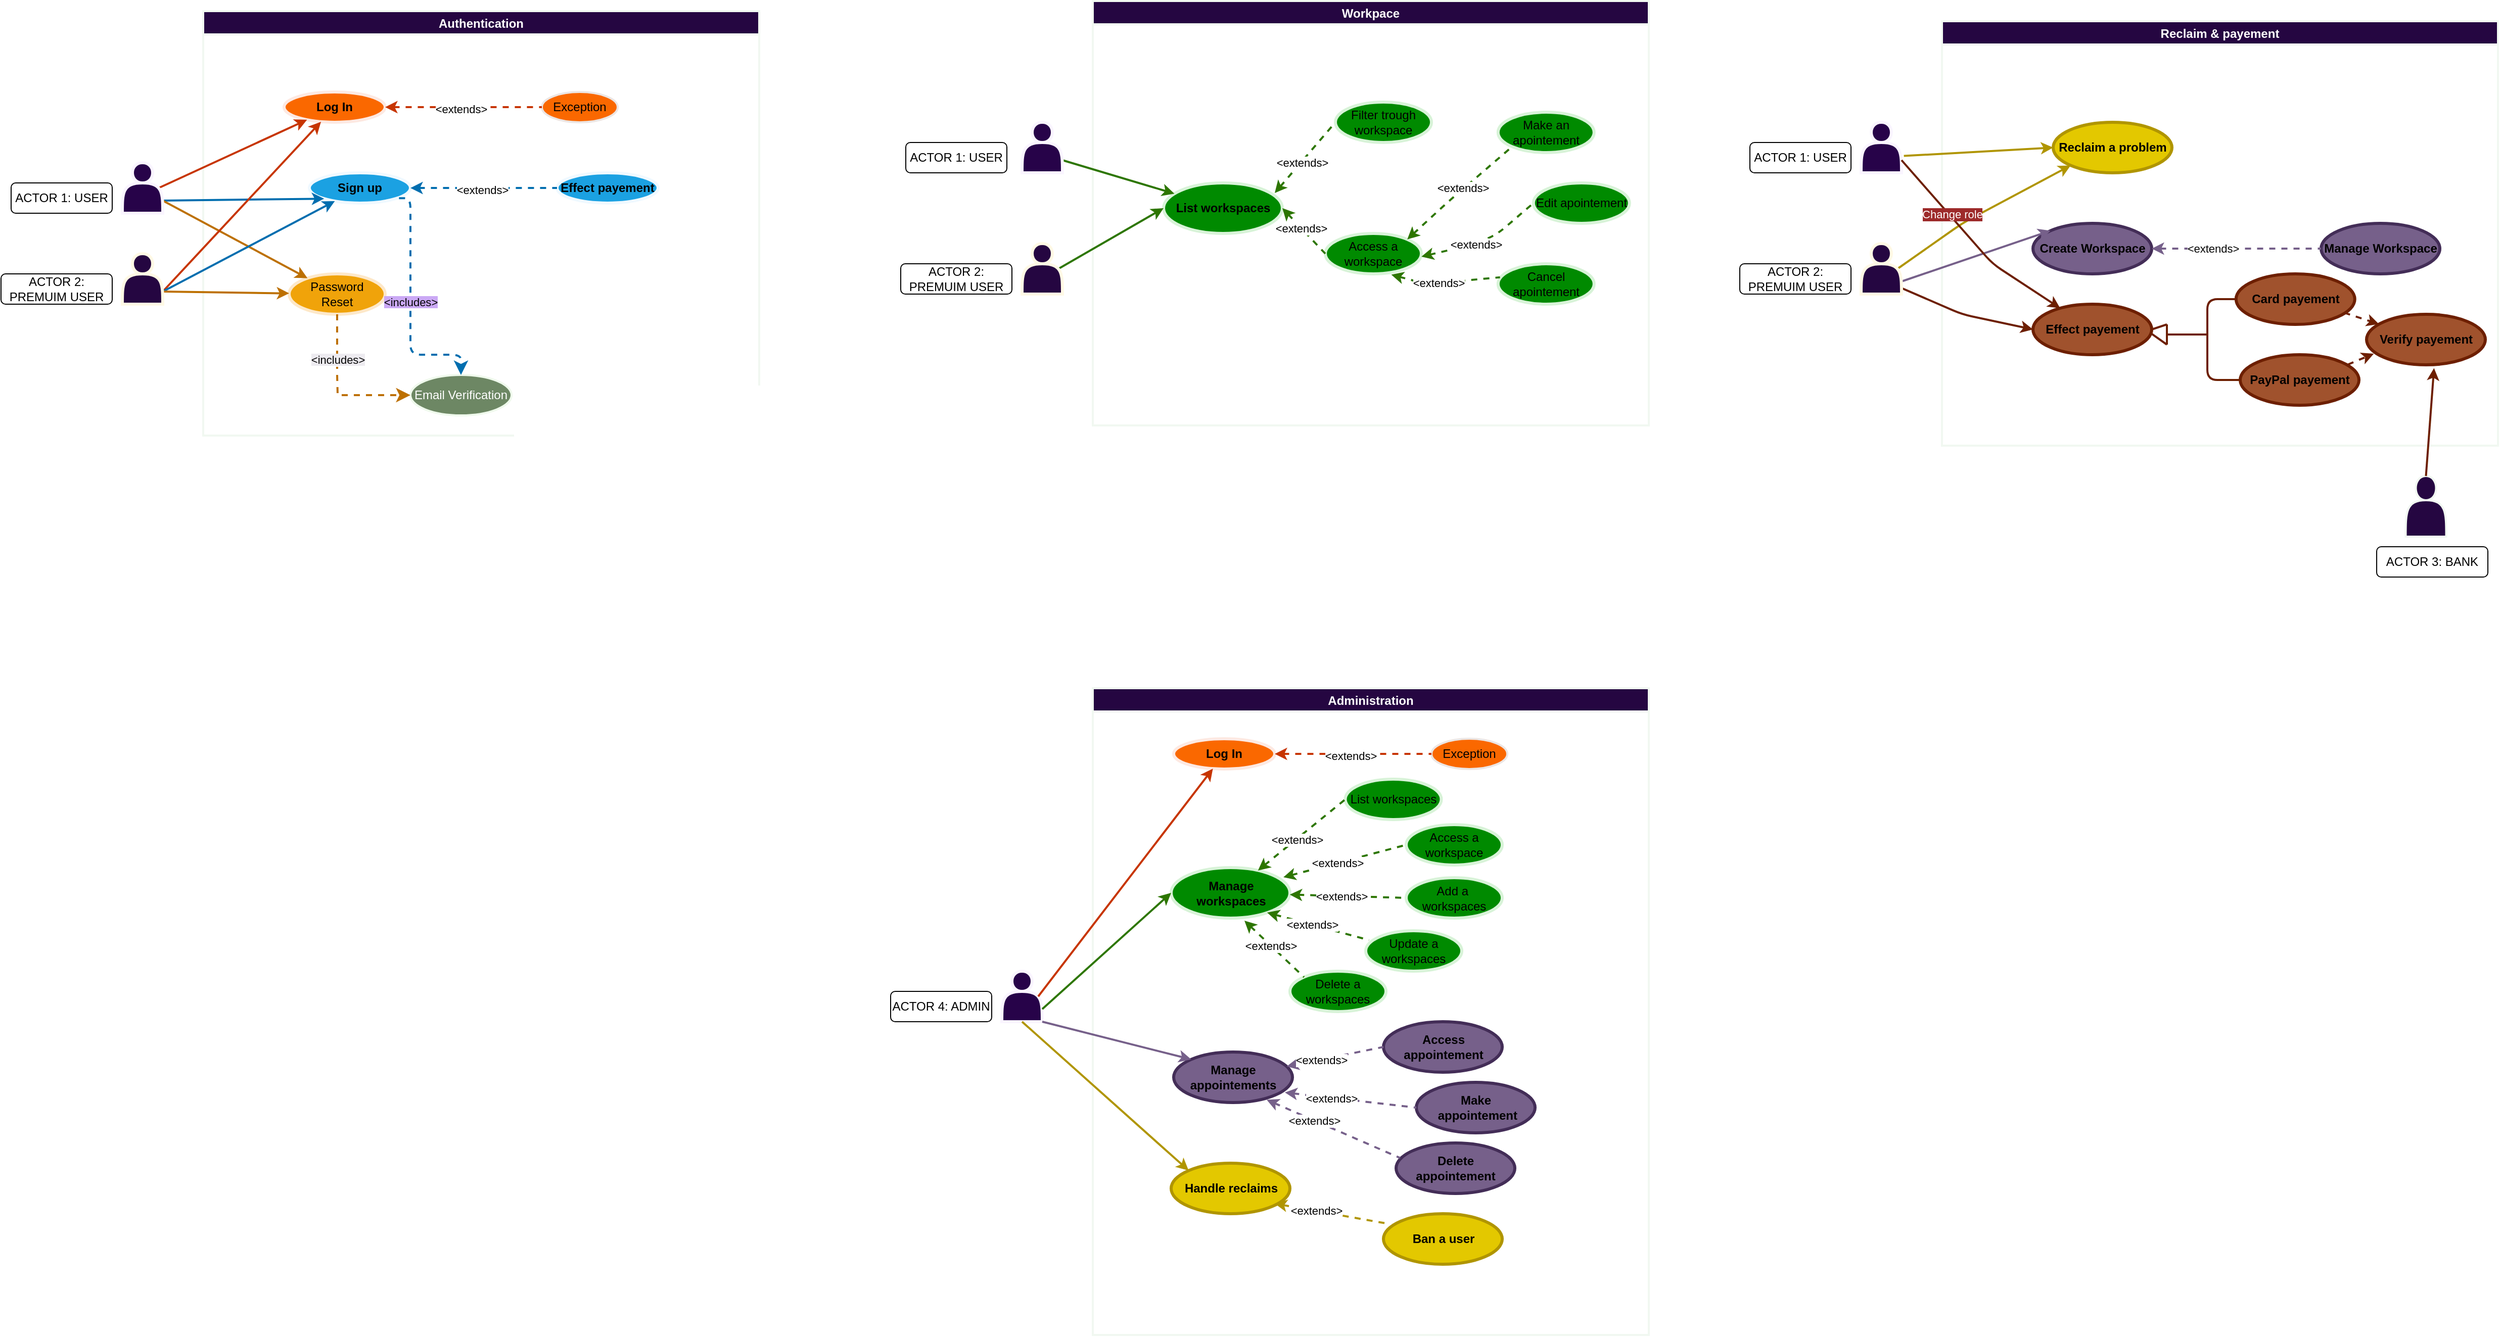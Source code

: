 <mxfile>
    <diagram id="lEsu0DpzP7tBkt76Ku-G" name="Page-1">
        <mxGraphModel dx="2342" dy="259" grid="1" gridSize="10" guides="1" tooltips="1" connect="1" arrows="1" fold="1" page="1" pageScale="1" pageWidth="850" pageHeight="1100" math="0" shadow="0">
            <root>
                <mxCell id="0"/>
                <mxCell id="1" parent="0"/>
                <mxCell id="563" value="Authentication" style="swimlane;strokeColor=#f1f8f1;strokeWidth=2;fontColor=#ffffff;fillColor=#250641;" parent="1" vertex="1">
                    <mxGeometry x="-1470" y="180" width="550" height="420" as="geometry">
                        <mxRectangle x="-600" y="-800" width="100" height="30" as="alternateBounds"/>
                    </mxGeometry>
                </mxCell>
                <mxCell id="463" value="&lt;b&gt;Log In&lt;/b&gt;" style="ellipse;whiteSpace=wrap;html=1;align=center;newEdgeStyle={&quot;edgeStyle&quot;:&quot;entityRelationEdgeStyle&quot;,&quot;startArrow&quot;:&quot;none&quot;,&quot;endArrow&quot;:&quot;none&quot;,&quot;segment&quot;:10,&quot;curved&quot;:1,&quot;sourcePerimeterSpacing&quot;:0,&quot;targetPerimeterSpacing&quot;:0};treeFolding=1;treeMoving=1;fillColor=#fa6800;fontColor=#000000;strokeColor=#fde9e2;strokeWidth=3;" parent="563" vertex="1">
                    <mxGeometry x="80" y="80" width="100" height="30" as="geometry"/>
                </mxCell>
                <mxCell id="464" value="&lt;font color=&quot;#000000&quot;&gt;&lt;b&gt;Sign up&lt;/b&gt;&lt;/font&gt;" style="ellipse;whiteSpace=wrap;html=1;align=center;newEdgeStyle={&quot;edgeStyle&quot;:&quot;entityRelationEdgeStyle&quot;,&quot;startArrow&quot;:&quot;none&quot;,&quot;endArrow&quot;:&quot;none&quot;,&quot;segment&quot;:10,&quot;curved&quot;:1,&quot;sourcePerimeterSpacing&quot;:0,&quot;targetPerimeterSpacing&quot;:0};treeFolding=1;treeMoving=1;fillColor=#1ba1e2;fontColor=#ffffff;strokeColor=#f0f9ff;strokeWidth=3;" parent="563" vertex="1">
                    <mxGeometry x="105" y="160" width="100" height="30" as="geometry"/>
                </mxCell>
                <mxCell id="465" value="Email Verification" style="ellipse;whiteSpace=wrap;html=1;align=center;newEdgeStyle={&quot;edgeStyle&quot;:&quot;entityRelationEdgeStyle&quot;,&quot;startArrow&quot;:&quot;none&quot;,&quot;endArrow&quot;:&quot;none&quot;,&quot;segment&quot;:10,&quot;curved&quot;:1,&quot;sourcePerimeterSpacing&quot;:0,&quot;targetPerimeterSpacing&quot;:0};treeFolding=1;treeMoving=1;fillColor=#6d8764;fontColor=#ffffff;strokeColor=#eff9ec;strokeWidth=2;" parent="563" vertex="1">
                    <mxGeometry x="205" y="360" width="100" height="40" as="geometry"/>
                </mxCell>
                <mxCell id="466" value="Password&lt;br&gt;Reset" style="ellipse;whiteSpace=wrap;html=1;align=center;newEdgeStyle={&quot;edgeStyle&quot;:&quot;entityRelationEdgeStyle&quot;,&quot;startArrow&quot;:&quot;none&quot;,&quot;endArrow&quot;:&quot;none&quot;,&quot;segment&quot;:10,&quot;curved&quot;:1,&quot;sourcePerimeterSpacing&quot;:0,&quot;targetPerimeterSpacing&quot;:0};treeFolding=1;treeMoving=1;fillColor=#f0a30a;fontColor=#000000;strokeColor=#fde8c9;strokeWidth=3;" parent="563" vertex="1">
                    <mxGeometry x="85" y="260" width="95" height="40" as="geometry"/>
                </mxCell>
                <mxCell id="469" value="" style="edgeStyle=segmentEdgeStyle;endArrow=classic;html=1;rounded=1;endSize=8;startSize=8;jumpStyle=none;dashed=1;fillColor=#1ba1e2;strokeColor=#006EAF;entryX=0.5;entryY=0;entryDx=0;entryDy=0;strokeWidth=2;exitX=0.887;exitY=0.838;exitDx=0;exitDy=0;startArrow=none;startFill=0;endFill=1;exitPerimeter=0;" parent="563" source="464" target="465" edge="1">
                    <mxGeometry width="50" height="50" relative="1" as="geometry">
                        <mxPoint x="-10" y="155" as="sourcePoint"/>
                        <mxPoint x="-5" y="330" as="targetPoint"/>
                        <Array as="points">
                            <mxPoint x="205" y="185"/>
                            <mxPoint x="205" y="340"/>
                            <mxPoint x="255" y="340"/>
                        </Array>
                    </mxGeometry>
                </mxCell>
                <mxCell id="470" value="&lt;span style=&quot;background-color: rgb(203, 169, 245);&quot;&gt;&lt;span style=&quot;color: rgb(5, 5, 5);&quot;&gt;&amp;lt;&lt;/span&gt;&lt;font style=&quot;color: rgb(5, 5, 5);&quot;&gt;includes&lt;/font&gt;&lt;span style=&quot;color: rgb(5, 5, 5);&quot;&gt;&amp;gt;&lt;/span&gt;&lt;/span&gt;" style="edgeLabel;html=1;align=center;verticalAlign=middle;resizable=0;points=[];" parent="469" vertex="1" connectable="0">
                    <mxGeometry x="-0.05" y="1" relative="1" as="geometry">
                        <mxPoint x="-1" y="2" as="offset"/>
                    </mxGeometry>
                </mxCell>
                <mxCell id="471" value="" style="edgeStyle=segmentEdgeStyle;endArrow=classic;html=1;curved=0;rounded=0;endSize=8;startSize=8;exitX=0.5;exitY=1;exitDx=0;exitDy=0;entryX=0;entryY=0.5;entryDx=0;entryDy=0;dashed=1;fillColor=#f0a30a;strokeColor=#BD7000;strokeWidth=2;startArrow=none;startFill=0;endFill=1;" parent="563" source="466" target="465" edge="1">
                    <mxGeometry width="50" height="50" relative="1" as="geometry">
                        <mxPoint x="-25" y="430" as="sourcePoint"/>
                        <mxPoint x="25" y="380" as="targetPoint"/>
                        <Array as="points">
                            <mxPoint x="133" y="360"/>
                            <mxPoint x="133" y="360"/>
                            <mxPoint x="133" y="380"/>
                        </Array>
                    </mxGeometry>
                </mxCell>
                <mxCell id="472" value="&lt;span style=&quot;background-color: rgb(237, 235, 240);&quot;&gt;&lt;span style=&quot;color: rgb(5, 5, 5);&quot;&gt;&amp;lt;&lt;/span&gt;&lt;font style=&quot;color: rgb(5, 5, 5);&quot;&gt;includes&lt;/font&gt;&lt;span style=&quot;color: rgb(5, 5, 5);&quot;&gt;&amp;gt;&lt;/span&gt;&lt;/span&gt;" style="edgeLabel;html=1;align=center;verticalAlign=middle;resizable=0;points=[];" parent="471" vertex="1" connectable="0">
                    <mxGeometry x="-0.12" y="-1" relative="1" as="geometry">
                        <mxPoint x="1" y="-22" as="offset"/>
                    </mxGeometry>
                </mxCell>
                <mxCell id="473" value="Exception" style="ellipse;whiteSpace=wrap;html=1;align=center;newEdgeStyle={&quot;edgeStyle&quot;:&quot;entityRelationEdgeStyle&quot;,&quot;startArrow&quot;:&quot;none&quot;,&quot;endArrow&quot;:&quot;none&quot;,&quot;segment&quot;:10,&quot;curved&quot;:1,&quot;sourcePerimeterSpacing&quot;:0,&quot;targetPerimeterSpacing&quot;:0};treeFolding=1;treeMoving=1;fillColor=#fa6800;fontColor=#000000;strokeColor=#ece6e4;strokeWidth=2;" parent="563" vertex="1">
                    <mxGeometry x="335" y="80" width="75" height="30" as="geometry"/>
                </mxCell>
                <mxCell id="474" value="" style="endArrow=none;html=1;rounded=1;dashed=1;elbow=vertical;jumpStyle=none;entryX=0;entryY=0.5;entryDx=0;entryDy=0;exitX=1;exitY=0.5;exitDx=0;exitDy=0;fillColor=#fa6800;strokeColor=#C73500;strokeWidth=2;startArrow=classic;startFill=1;endFill=0;" parent="563" source="463" target="473" edge="1">
                    <mxGeometry width="50" height="50" relative="1" as="geometry">
                        <mxPoint x="-40" y="119" as="sourcePoint"/>
                        <mxPoint x="55" y="80" as="targetPoint"/>
                    </mxGeometry>
                </mxCell>
                <mxCell id="475" value="&lt;span style=&quot;color: rgb(0, 0, 0);&quot;&gt;&amp;lt;extends&amp;gt;&lt;/span&gt;" style="edgeLabel;html=1;align=center;verticalAlign=middle;resizable=0;points=[];" parent="474" vertex="1" connectable="0">
                    <mxGeometry x="-0.163" y="-1" relative="1" as="geometry">
                        <mxPoint x="10" y="1" as="offset"/>
                    </mxGeometry>
                </mxCell>
                <mxCell id="501" style="edgeStyle=none;html=1;exitX=0.9;exitY=0.5;exitDx=0;exitDy=0;exitPerimeter=0;fillColor=#fa6800;strokeColor=#C73500;strokeWidth=2;" parent="563" source="505" target="463" edge="1">
                    <mxGeometry relative="1" as="geometry"/>
                </mxCell>
                <mxCell id="502" style="edgeStyle=none;html=1;exitX=1;exitY=0.75;exitDx=0;exitDy=0;entryX=0;entryY=1;entryDx=0;entryDy=0;fillColor=#1ba1e2;strokeColor=#006EAF;strokeWidth=2;" parent="563" source="505" target="464" edge="1">
                    <mxGeometry relative="1" as="geometry"/>
                </mxCell>
                <mxCell id="503" style="edgeStyle=none;html=1;exitX=1;exitY=0.75;exitDx=0;exitDy=0;fillColor=#f0a30a;strokeColor=#BD7000;strokeWidth=2;" parent="563" source="505" target="466" edge="1">
                    <mxGeometry relative="1" as="geometry"/>
                </mxCell>
                <mxCell id="505" value="" style="shape=actor;whiteSpace=wrap;html=1;fillColor=#270349;fontColor=#ffffff;strokeColor=#faf5ff;strokeWidth=3;" parent="563" vertex="1">
                    <mxGeometry x="-80" y="150" width="40" height="50" as="geometry"/>
                </mxCell>
                <mxCell id="506" value="ACTOR 1: USER" style="rounded=1;whiteSpace=wrap;html=1;" parent="563" vertex="1">
                    <mxGeometry x="-190" y="170" width="100" height="30" as="geometry"/>
                </mxCell>
                <mxCell id="507" style="edgeStyle=none;html=1;exitX=1;exitY=0.75;exitDx=0;exitDy=0;fillColor=#fa6800;strokeColor=#C73500;strokeWidth=2;" parent="563" source="510" target="463" edge="1">
                    <mxGeometry relative="1" as="geometry"/>
                </mxCell>
                <mxCell id="508" style="edgeStyle=none;html=1;exitX=1;exitY=0.75;exitDx=0;exitDy=0;fillColor=#1ba1e2;strokeColor=#006EAF;strokeWidth=2;" parent="563" source="510" target="464" edge="1">
                    <mxGeometry relative="1" as="geometry"/>
                </mxCell>
                <mxCell id="509" style="edgeStyle=none;html=1;exitX=1;exitY=0.75;exitDx=0;exitDy=0;fillColor=#f0a30a;strokeColor=#BD7000;strokeWidth=2;" parent="563" source="510" target="466" edge="1">
                    <mxGeometry relative="1" as="geometry"/>
                </mxCell>
                <mxCell id="510" value="" style="shape=actor;whiteSpace=wrap;html=1;fillColor=#250641;strokeColor=#fff9e5;fontColor=#ffffff;strokeWidth=3;" parent="563" vertex="1">
                    <mxGeometry x="-80" y="240" width="40" height="50" as="geometry"/>
                </mxCell>
                <mxCell id="511" value="ACTOR 2: PREMUIM USER" style="rounded=1;whiteSpace=wrap;html=1;" parent="563" vertex="1">
                    <mxGeometry x="-200" y="260" width="110" height="30" as="geometry"/>
                </mxCell>
                <mxCell id="710" value="&lt;font color=&quot;#000000&quot;&gt;&lt;b&gt;Effect payement&lt;/b&gt;&lt;/font&gt;" style="ellipse;whiteSpace=wrap;html=1;align=center;newEdgeStyle={&quot;edgeStyle&quot;:&quot;entityRelationEdgeStyle&quot;,&quot;startArrow&quot;:&quot;none&quot;,&quot;endArrow&quot;:&quot;none&quot;,&quot;segment&quot;:10,&quot;curved&quot;:1,&quot;sourcePerimeterSpacing&quot;:0,&quot;targetPerimeterSpacing&quot;:0};treeFolding=1;treeMoving=1;fillColor=#1ba1e2;fontColor=#ffffff;strokeColor=#f0f9ff;strokeWidth=3;" parent="563" vertex="1">
                    <mxGeometry x="350" y="160" width="100" height="30" as="geometry"/>
                </mxCell>
                <mxCell id="711" value="" style="endArrow=none;html=1;rounded=1;dashed=1;elbow=vertical;jumpStyle=none;entryX=0;entryY=0.5;entryDx=0;entryDy=0;fillColor=#1ba1e2;strokeColor=#006EAF;strokeWidth=2;startArrow=classic;startFill=1;endFill=0;exitX=1;exitY=0.5;exitDx=0;exitDy=0;" parent="563" source="464" target="710" edge="1">
                    <mxGeometry width="50" height="50" relative="1" as="geometry">
                        <mxPoint x="210" y="175" as="sourcePoint"/>
                        <mxPoint x="345.0" y="105" as="targetPoint"/>
                    </mxGeometry>
                </mxCell>
                <mxCell id="712" value="&lt;span style=&quot;color: rgb(0, 0, 0);&quot;&gt;&amp;lt;extends&amp;gt;&lt;/span&gt;" style="edgeLabel;html=1;align=center;verticalAlign=middle;resizable=0;points=[];" parent="711" vertex="1" connectable="0">
                    <mxGeometry x="-0.163" y="-1" relative="1" as="geometry">
                        <mxPoint x="10" y="1" as="offset"/>
                    </mxGeometry>
                </mxCell>
                <mxCell id="564" value="Workpace" style="swimlane;strokeColor=#f1f8f1;strokeWidth=2;fontColor=#ffffff;fillColor=#250641;startSize=23;" parent="1" vertex="1">
                    <mxGeometry x="-590" y="170" width="550" height="420" as="geometry">
                        <mxRectangle x="210" y="-800" width="100" height="30" as="alternateBounds"/>
                    </mxGeometry>
                </mxCell>
                <mxCell id="565" value="&lt;font color=&quot;#000000&quot;&gt;&lt;b&gt;List workspaces&lt;/b&gt;&lt;/font&gt;" style="ellipse;whiteSpace=wrap;html=1;align=center;newEdgeStyle={&quot;edgeStyle&quot;:&quot;entityRelationEdgeStyle&quot;,&quot;startArrow&quot;:&quot;none&quot;,&quot;endArrow&quot;:&quot;none&quot;,&quot;segment&quot;:10,&quot;curved&quot;:1,&quot;sourcePerimeterSpacing&quot;:0,&quot;targetPerimeterSpacing&quot;:0};treeFolding=1;treeMoving=1;fillColor=#008a00;fontColor=#ffffff;strokeColor=#d8f3d8;strokeWidth=3;" parent="564" vertex="1">
                    <mxGeometry x="70" y="180" width="117.5" height="50" as="geometry"/>
                </mxCell>
                <mxCell id="566" value="&lt;font color=&quot;#000000&quot;&gt;Access a workspace&lt;/font&gt;" style="ellipse;whiteSpace=wrap;html=1;align=center;newEdgeStyle={&quot;edgeStyle&quot;:&quot;entityRelationEdgeStyle&quot;,&quot;startArrow&quot;:&quot;none&quot;,&quot;endArrow&quot;:&quot;none&quot;,&quot;segment&quot;:10,&quot;curved&quot;:1,&quot;sourcePerimeterSpacing&quot;:0,&quot;targetPerimeterSpacing&quot;:0};treeFolding=1;treeMoving=1;fillColor=#008a00;fontColor=#ffffff;strokeColor=#d8f3d8;strokeWidth=3;" parent="564" vertex="1">
                    <mxGeometry x="230" y="230" width="95" height="40" as="geometry"/>
                </mxCell>
                <mxCell id="567" style="rounded=1;jumpStyle=none;html=1;exitX=1;exitY=0.5;exitDx=0;exitDy=0;elbow=vertical;fillColor=#60a917;strokeColor=#2D7600;strokeWidth=2;entryX=0;entryY=0.5;entryDx=0;entryDy=0;dashed=1;endArrow=none;endFill=0;startArrow=classic;startFill=1;" parent="564" source="565" target="566" edge="1">
                    <mxGeometry relative="1" as="geometry">
                        <mxPoint x="277.5" y="175" as="sourcePoint"/>
                        <mxPoint x="156.14" y="209.45" as="targetPoint"/>
                    </mxGeometry>
                </mxCell>
                <mxCell id="568" value="&amp;lt;extends&amp;gt;" style="edgeLabel;html=1;align=center;verticalAlign=middle;resizable=0;points=[];fontColor=#000000;" parent="567" vertex="1" connectable="0">
                    <mxGeometry x="-0.124" relative="1" as="geometry">
                        <mxPoint as="offset"/>
                    </mxGeometry>
                </mxCell>
                <mxCell id="569" value="&lt;font color=&quot;#000000&quot;&gt;Make an apointement&lt;/font&gt;" style="ellipse;whiteSpace=wrap;html=1;align=center;newEdgeStyle={&quot;edgeStyle&quot;:&quot;entityRelationEdgeStyle&quot;,&quot;startArrow&quot;:&quot;none&quot;,&quot;endArrow&quot;:&quot;none&quot;,&quot;segment&quot;:10,&quot;curved&quot;:1,&quot;sourcePerimeterSpacing&quot;:0,&quot;targetPerimeterSpacing&quot;:0};treeFolding=1;treeMoving=1;fillColor=#008a00;fontColor=#ffffff;strokeColor=#d8f3d8;strokeWidth=3;" parent="564" vertex="1">
                    <mxGeometry x="400.88" y="110" width="95" height="40" as="geometry"/>
                </mxCell>
                <mxCell id="570" value="&lt;font color=&quot;#000000&quot;&gt;Edit apointement&lt;/font&gt;" style="ellipse;whiteSpace=wrap;html=1;align=center;newEdgeStyle={&quot;edgeStyle&quot;:&quot;entityRelationEdgeStyle&quot;,&quot;startArrow&quot;:&quot;none&quot;,&quot;endArrow&quot;:&quot;none&quot;,&quot;segment&quot;:10,&quot;curved&quot;:1,&quot;sourcePerimeterSpacing&quot;:0,&quot;targetPerimeterSpacing&quot;:0};treeFolding=1;treeMoving=1;fillColor=#008a00;fontColor=#ffffff;strokeColor=#d8f3d8;strokeWidth=3;" parent="564" vertex="1">
                    <mxGeometry x="435.88" y="180" width="95" height="40" as="geometry"/>
                </mxCell>
                <mxCell id="571" value="&lt;font color=&quot;#000000&quot;&gt;Cancel apointement&lt;/font&gt;" style="ellipse;whiteSpace=wrap;html=1;align=center;newEdgeStyle={&quot;edgeStyle&quot;:&quot;entityRelationEdgeStyle&quot;,&quot;startArrow&quot;:&quot;none&quot;,&quot;endArrow&quot;:&quot;none&quot;,&quot;segment&quot;:10,&quot;curved&quot;:1,&quot;sourcePerimeterSpacing&quot;:0,&quot;targetPerimeterSpacing&quot;:0};treeFolding=1;treeMoving=1;fillColor=#008a00;fontColor=#ffffff;strokeColor=#d8f3d8;strokeWidth=3;" parent="564" vertex="1">
                    <mxGeometry x="400.88" y="260" width="95" height="40" as="geometry"/>
                </mxCell>
                <mxCell id="572" style="rounded=1;jumpStyle=none;html=1;elbow=vertical;fillColor=#60a917;strokeColor=#2D7600;strokeWidth=2;dashed=1;exitX=1;exitY=0;exitDx=0;exitDy=0;entryX=0;entryY=1;entryDx=0;entryDy=0;startArrow=classic;startFill=1;endArrow=none;endFill=0;" parent="564" source="566" target="569" edge="1">
                    <mxGeometry relative="1" as="geometry">
                        <mxPoint x="115" y="200" as="sourcePoint"/>
                        <mxPoint x="150" y="170" as="targetPoint"/>
                        <Array as="points">
                            <mxPoint x="350" y="200"/>
                        </Array>
                    </mxGeometry>
                </mxCell>
                <mxCell id="573" value="&amp;lt;extends&amp;gt;" style="edgeLabel;html=1;align=center;verticalAlign=middle;resizable=0;points=[];fontColor=#000000;" parent="572" vertex="1" connectable="0">
                    <mxGeometry x="-0.124" relative="1" as="geometry">
                        <mxPoint x="10" y="-10" as="offset"/>
                    </mxGeometry>
                </mxCell>
                <mxCell id="574" style="rounded=1;jumpStyle=none;html=1;elbow=vertical;fillColor=#60a917;strokeColor=#2D7600;strokeWidth=2;dashed=1;exitX=1.001;exitY=0.574;exitDx=0;exitDy=0;entryX=0;entryY=0.5;entryDx=0;entryDy=0;exitPerimeter=0;startArrow=classic;startFill=1;endArrow=none;endFill=0;" parent="564" source="566" target="570" edge="1">
                    <mxGeometry relative="1" as="geometry">
                        <mxPoint x="125.0" y="210" as="sourcePoint"/>
                        <mxPoint x="214.792" y="124.142" as="targetPoint"/>
                        <Array as="points">
                            <mxPoint x="380" y="240"/>
                            <mxPoint x="400.88" y="230"/>
                        </Array>
                    </mxGeometry>
                </mxCell>
                <mxCell id="575" value="&amp;lt;extends&amp;gt;" style="edgeLabel;html=1;align=center;verticalAlign=middle;resizable=0;points=[];fontColor=#000000;" parent="574" vertex="1" connectable="0">
                    <mxGeometry x="-0.124" relative="1" as="geometry">
                        <mxPoint as="offset"/>
                    </mxGeometry>
                </mxCell>
                <mxCell id="576" style="rounded=1;jumpStyle=none;html=1;elbow=vertical;fillColor=#60a917;strokeColor=#2D7600;strokeWidth=2;dashed=1;exitX=0.687;exitY=1.02;exitDx=0;exitDy=0;entryX=0.02;entryY=0.335;entryDx=0;entryDy=0;exitPerimeter=0;entryPerimeter=0;startArrow=classic;startFill=1;endArrow=none;endFill=0;" parent="564" source="566" target="571" edge="1">
                    <mxGeometry relative="1" as="geometry">
                        <mxPoint x="41.961" y="330.813" as="sourcePoint"/>
                        <mxPoint x="114.999" y="269.187" as="targetPoint"/>
                        <Array as="points">
                            <mxPoint x="330" y="280"/>
                        </Array>
                    </mxGeometry>
                </mxCell>
                <mxCell id="577" value="&amp;lt;extends&amp;gt;" style="edgeLabel;html=1;align=center;verticalAlign=middle;resizable=0;points=[];fontColor=#000000;" parent="576" vertex="1" connectable="0">
                    <mxGeometry x="-0.124" relative="1" as="geometry">
                        <mxPoint as="offset"/>
                    </mxGeometry>
                </mxCell>
                <mxCell id="578" style="rounded=1;jumpStyle=none;html=1;exitX=1;exitY=0.75;exitDx=0;exitDy=0;elbow=vertical;fillColor=#60a917;strokeColor=#2D7600;strokeWidth=2;" parent="564" source="580" target="565" edge="1">
                    <mxGeometry relative="1" as="geometry"/>
                </mxCell>
                <mxCell id="579" style="rounded=1;jumpStyle=none;html=1;elbow=vertical;fillColor=#60a917;strokeColor=#2D7600;strokeWidth=2;entryX=0;entryY=0.5;entryDx=0;entryDy=0;exitX=0.9;exitY=0.5;exitDx=0;exitDy=0;exitPerimeter=0;" parent="564" source="582" target="565" edge="1">
                    <mxGeometry relative="1" as="geometry">
                        <mxPoint x="23.91" y="190.0" as="sourcePoint"/>
                        <mxPoint x="179.999" y="371.518" as="targetPoint"/>
                    </mxGeometry>
                </mxCell>
                <mxCell id="580" value="" style="shape=actor;whiteSpace=wrap;html=1;fillColor=#270349;fontColor=#ffffff;strokeColor=#faf5ff;strokeWidth=3;" parent="564" vertex="1">
                    <mxGeometry x="-70" y="120" width="40" height="50" as="geometry"/>
                </mxCell>
                <mxCell id="581" value="ACTOR 1: USER" style="rounded=1;whiteSpace=wrap;html=1;" parent="564" vertex="1">
                    <mxGeometry x="-185" y="140" width="100" height="30" as="geometry"/>
                </mxCell>
                <mxCell id="582" value="" style="shape=actor;whiteSpace=wrap;html=1;fillColor=#250641;strokeColor=#fff9e5;fontColor=#ffffff;strokeWidth=3;" parent="564" vertex="1">
                    <mxGeometry x="-70" y="240" width="40" height="50" as="geometry"/>
                </mxCell>
                <mxCell id="583" value="ACTOR 2: PREMUIM USER" style="rounded=1;whiteSpace=wrap;html=1;" parent="564" vertex="1">
                    <mxGeometry x="-190" y="260" width="110" height="30" as="geometry"/>
                </mxCell>
                <mxCell id="713" value="&lt;font color=&quot;#000000&quot;&gt;Filter trough workspace&lt;/font&gt;" style="ellipse;whiteSpace=wrap;html=1;align=center;newEdgeStyle={&quot;edgeStyle&quot;:&quot;entityRelationEdgeStyle&quot;,&quot;startArrow&quot;:&quot;none&quot;,&quot;endArrow&quot;:&quot;none&quot;,&quot;segment&quot;:10,&quot;curved&quot;:1,&quot;sourcePerimeterSpacing&quot;:0,&quot;targetPerimeterSpacing&quot;:0};treeFolding=1;treeMoving=1;fillColor=#008a00;fontColor=#ffffff;strokeColor=#d8f3d8;strokeWidth=3;" parent="564" vertex="1">
                    <mxGeometry x="240" y="100" width="95" height="40" as="geometry"/>
                </mxCell>
                <mxCell id="714" style="rounded=1;jumpStyle=none;html=1;exitX=0.936;exitY=0.2;exitDx=0;exitDy=0;elbow=vertical;fillColor=#60a917;strokeColor=#2D7600;strokeWidth=2;entryX=0;entryY=0.5;entryDx=0;entryDy=0;dashed=1;endArrow=none;endFill=0;startArrow=classic;startFill=1;exitPerimeter=0;" parent="564" source="565" target="713" edge="1">
                    <mxGeometry relative="1" as="geometry">
                        <mxPoint x="197.5" y="215" as="sourcePoint"/>
                        <mxPoint x="240" y="260" as="targetPoint"/>
                    </mxGeometry>
                </mxCell>
                <mxCell id="715" value="&amp;lt;extends&amp;gt;" style="edgeLabel;html=1;align=center;verticalAlign=middle;resizable=0;points=[];fontColor=#000000;" parent="714" vertex="1" connectable="0">
                    <mxGeometry x="-0.124" relative="1" as="geometry">
                        <mxPoint as="offset"/>
                    </mxGeometry>
                </mxCell>
                <mxCell id="615" value="Reclaim &amp; payement" style="swimlane;strokeColor=#f1f8f1;strokeWidth=2;fontColor=#ffffff;fillColor=#250641;" parent="1" vertex="1">
                    <mxGeometry x="250" y="190" width="550" height="420" as="geometry">
                        <mxRectangle x="-600" y="-680" width="100" height="30" as="alternateBounds"/>
                    </mxGeometry>
                </mxCell>
                <mxCell id="490" value="&lt;font color=&quot;#000000&quot;&gt;&lt;b&gt;Create Workspace&lt;/b&gt;&lt;/font&gt;" style="ellipse;whiteSpace=wrap;html=1;align=center;newEdgeStyle={&quot;edgeStyle&quot;:&quot;entityRelationEdgeStyle&quot;,&quot;startArrow&quot;:&quot;none&quot;,&quot;endArrow&quot;:&quot;none&quot;,&quot;segment&quot;:10,&quot;curved&quot;:1,&quot;sourcePerimeterSpacing&quot;:0,&quot;targetPerimeterSpacing&quot;:0};treeFolding=1;treeMoving=1;fillColor=#76608a;fontColor=#ffffff;strokeColor=#432D57;strokeWidth=3;" parent="615" vertex="1">
                    <mxGeometry x="90" y="200" width="117.5" height="50" as="geometry"/>
                </mxCell>
                <mxCell id="491" value="&lt;font color=&quot;#000000&quot;&gt;&lt;b&gt;Manage Workspace&lt;/b&gt;&lt;/font&gt;" style="ellipse;whiteSpace=wrap;html=1;align=center;newEdgeStyle={&quot;edgeStyle&quot;:&quot;entityRelationEdgeStyle&quot;,&quot;startArrow&quot;:&quot;none&quot;,&quot;endArrow&quot;:&quot;none&quot;,&quot;segment&quot;:10,&quot;curved&quot;:1,&quot;sourcePerimeterSpacing&quot;:0,&quot;targetPerimeterSpacing&quot;:0};treeFolding=1;treeMoving=1;fillColor=#76608a;fontColor=#ffffff;strokeColor=#432D57;strokeWidth=3;" parent="615" vertex="1">
                    <mxGeometry x="375" y="200" width="117.5" height="50" as="geometry"/>
                </mxCell>
                <mxCell id="492" style="rounded=1;jumpStyle=none;html=1;exitX=1;exitY=0.5;exitDx=0;exitDy=0;elbow=vertical;fillColor=#60a917;strokeColor=#76608A;strokeWidth=2;dashed=1;entryX=0;entryY=0.5;entryDx=0;entryDy=0;startArrow=classic;startFill=1;endArrow=none;endFill=0;" parent="615" source="490" target="491" edge="1">
                    <mxGeometry relative="1" as="geometry">
                        <mxPoint x="37.5" y="150.0" as="sourcePoint"/>
                        <mxPoint x="102.5" y="205" as="targetPoint"/>
                    </mxGeometry>
                </mxCell>
                <mxCell id="493" value="&lt;font color=&quot;#050505&quot;&gt;&amp;lt;extends&amp;gt;&lt;/font&gt;" style="edgeLabel;html=1;align=center;verticalAlign=middle;resizable=0;points=[];fontColor=#ffffff;" parent="492" vertex="1" connectable="0">
                    <mxGeometry x="-0.286" relative="1" as="geometry">
                        <mxPoint as="offset"/>
                    </mxGeometry>
                </mxCell>
                <mxCell id="494" value="&lt;font color=&quot;#000000&quot;&gt;&lt;b&gt;Effect payement&lt;/b&gt;&lt;/font&gt;" style="ellipse;whiteSpace=wrap;html=1;align=center;newEdgeStyle={&quot;edgeStyle&quot;:&quot;entityRelationEdgeStyle&quot;,&quot;startArrow&quot;:&quot;none&quot;,&quot;endArrow&quot;:&quot;none&quot;,&quot;segment&quot;:10,&quot;curved&quot;:1,&quot;sourcePerimeterSpacing&quot;:0,&quot;targetPerimeterSpacing&quot;:0};treeFolding=1;treeMoving=1;fillColor=#a0522d;fontColor=#ffffff;strokeColor=#6D1F00;strokeWidth=3;" parent="615" vertex="1">
                    <mxGeometry x="90" y="280" width="117.5" height="50" as="geometry"/>
                </mxCell>
                <mxCell id="495" value="&lt;font color=&quot;#000000&quot;&gt;&lt;b&gt;Card payement&lt;/b&gt;&lt;/font&gt;" style="ellipse;whiteSpace=wrap;html=1;align=center;newEdgeStyle={&quot;edgeStyle&quot;:&quot;entityRelationEdgeStyle&quot;,&quot;startArrow&quot;:&quot;none&quot;,&quot;endArrow&quot;:&quot;none&quot;,&quot;segment&quot;:10,&quot;curved&quot;:1,&quot;sourcePerimeterSpacing&quot;:0,&quot;targetPerimeterSpacing&quot;:0};treeFolding=1;treeMoving=1;fillColor=#a0522d;fontColor=#ffffff;strokeColor=#6D1F00;strokeWidth=3;" parent="615" vertex="1">
                    <mxGeometry x="290.88" y="250" width="117.5" height="50" as="geometry"/>
                </mxCell>
                <mxCell id="496" value="&lt;font color=&quot;#000000&quot;&gt;&lt;b&gt;PayPal payement&lt;/b&gt;&lt;/font&gt;" style="ellipse;whiteSpace=wrap;html=1;align=center;newEdgeStyle={&quot;edgeStyle&quot;:&quot;entityRelationEdgeStyle&quot;,&quot;startArrow&quot;:&quot;none&quot;,&quot;endArrow&quot;:&quot;none&quot;,&quot;segment&quot;:10,&quot;curved&quot;:1,&quot;sourcePerimeterSpacing&quot;:0,&quot;targetPerimeterSpacing&quot;:0};treeFolding=1;treeMoving=1;fillColor=#a0522d;fontColor=#ffffff;strokeColor=#6D1F00;strokeWidth=3;" parent="615" vertex="1">
                    <mxGeometry x="295" y="330" width="117.5" height="50" as="geometry"/>
                </mxCell>
                <mxCell id="497" value="" style="endArrow=none;html=1;rounded=1;strokeColor=#6D1F00;strokeWidth=2;fontColor=#ffffff;elbow=vertical;jumpStyle=none;entryX=0;entryY=0.5;entryDx=0;entryDy=0;exitX=0;exitY=0.5;exitDx=0;exitDy=0;" parent="615" source="496" target="495" edge="1">
                    <mxGeometry width="50" height="50" relative="1" as="geometry">
                        <mxPoint x="2.5" y="280" as="sourcePoint"/>
                        <mxPoint x="52.5" y="230" as="targetPoint"/>
                        <Array as="points">
                            <mxPoint x="262.5" y="355"/>
                            <mxPoint x="262.5" y="275"/>
                        </Array>
                    </mxGeometry>
                </mxCell>
                <mxCell id="498" value="&lt;font color=&quot;#000000&quot;&gt;&lt;b&gt;Reclaim a problem&lt;/b&gt;&lt;/font&gt;" style="ellipse;whiteSpace=wrap;html=1;align=center;newEdgeStyle={&quot;edgeStyle&quot;:&quot;entityRelationEdgeStyle&quot;,&quot;startArrow&quot;:&quot;none&quot;,&quot;endArrow&quot;:&quot;none&quot;,&quot;segment&quot;:10,&quot;curved&quot;:1,&quot;sourcePerimeterSpacing&quot;:0,&quot;targetPerimeterSpacing&quot;:0};treeFolding=1;treeMoving=1;fillColor=#e3c800;fontColor=#000000;strokeColor=#B09500;strokeWidth=3;" parent="615" vertex="1">
                    <mxGeometry x="110" y="100" width="117.5" height="50" as="geometry"/>
                </mxCell>
                <mxCell id="500" value="" style="endArrow=none;html=1;rounded=1;strokeColor=#6D1F00;strokeWidth=2;fontColor=#ffffff;elbow=vertical;jumpStyle=none;exitX=1;exitY=0.5;exitDx=0;exitDy=0;" parent="615" source="494" edge="1">
                    <mxGeometry width="50" height="50" relative="1" as="geometry">
                        <mxPoint x="-5" y="290" as="sourcePoint"/>
                        <mxPoint x="222.5" y="300" as="targetPoint"/>
                    </mxGeometry>
                </mxCell>
                <mxCell id="513" style="rounded=1;jumpStyle=none;html=1;exitX=1;exitY=0.75;exitDx=0;exitDy=0;elbow=vertical;fillColor=#60a917;strokeColor=#76608A;strokeWidth=2;entryX=0;entryY=0;entryDx=0;entryDy=0;" parent="615" source="522" target="490" edge="1">
                    <mxGeometry relative="1" as="geometry">
                        <mxPoint x="-18.64" y="185.55" as="sourcePoint"/>
                        <mxPoint x="87.5" y="235.0" as="targetPoint"/>
                    </mxGeometry>
                </mxCell>
                <mxCell id="514" style="rounded=1;jumpStyle=none;html=1;elbow=vertical;fillColor=#60a917;strokeColor=#6D1F00;strokeWidth=2;entryX=0;entryY=0.5;entryDx=0;entryDy=0;exitX=0.979;exitY=0.874;exitDx=0;exitDy=0;exitPerimeter=0;" parent="615" source="522" target="494" edge="1">
                    <mxGeometry relative="1" as="geometry">
                        <mxPoint x="-30" y="190" as="sourcePoint"/>
                        <mxPoint x="104.665" y="467.341" as="targetPoint"/>
                        <Array as="points">
                            <mxPoint x="20" y="290"/>
                        </Array>
                    </mxGeometry>
                </mxCell>
                <mxCell id="515" value="" style="endArrow=none;html=1;rounded=1;strokeColor=#6D1F00;strokeWidth=2;fontColor=#ffffff;elbow=vertical;jumpStyle=none;" parent="615" edge="1">
                    <mxGeometry width="50" height="50" relative="1" as="geometry">
                        <mxPoint x="222.5" y="310" as="sourcePoint"/>
                        <mxPoint x="262.5" y="310" as="targetPoint"/>
                    </mxGeometry>
                </mxCell>
                <mxCell id="516" style="rounded=1;jumpStyle=none;html=1;elbow=vertical;fillColor=#60a917;strokeColor=#B09500;strokeWidth=2;entryX=0;entryY=1;entryDx=0;entryDy=0;exitX=0.9;exitY=0.5;exitDx=0;exitDy=0;exitPerimeter=0;" parent="615" source="522" target="498" edge="1">
                    <mxGeometry relative="1" as="geometry">
                        <mxPoint x="-40" y="290" as="sourcePoint"/>
                        <mxPoint x="84.975" y="647.209" as="targetPoint"/>
                        <Array as="points">
                            <mxPoint x="20" y="200"/>
                        </Array>
                    </mxGeometry>
                </mxCell>
                <mxCell id="517" value="" style="endArrow=none;html=1;rounded=1;strokeColor=#6D1F00;strokeWidth=2;fontColor=#ffffff;elbow=vertical;jumpStyle=none;" parent="615" edge="1">
                    <mxGeometry width="50" height="50" relative="1" as="geometry">
                        <mxPoint x="222.5" y="300" as="sourcePoint"/>
                        <mxPoint x="222.5" y="320" as="targetPoint"/>
                    </mxGeometry>
                </mxCell>
                <mxCell id="518" value="" style="endArrow=none;html=1;rounded=1;strokeColor=#6D1F00;strokeWidth=2;fontColor=#ffffff;elbow=vertical;jumpStyle=none;exitX=0.998;exitY=0.583;exitDx=0;exitDy=0;exitPerimeter=0;" parent="615" source="494" edge="1">
                    <mxGeometry width="50" height="50" relative="1" as="geometry">
                        <mxPoint x="232.5" y="310" as="sourcePoint"/>
                        <mxPoint x="222.5" y="320" as="targetPoint"/>
                    </mxGeometry>
                </mxCell>
                <mxCell id="522" value="" style="shape=actor;whiteSpace=wrap;html=1;fillColor=#250641;strokeColor=#fff9e5;fontColor=#ffffff;strokeWidth=3;" parent="615" vertex="1">
                    <mxGeometry x="-80" y="220" width="40" height="50" as="geometry"/>
                </mxCell>
                <mxCell id="523" value="ACTOR 2: PREMUIM USER" style="rounded=1;whiteSpace=wrap;html=1;" parent="615" vertex="1">
                    <mxGeometry x="-200" y="240" width="110" height="30" as="geometry"/>
                </mxCell>
                <mxCell id="584" value="" style="shape=actor;whiteSpace=wrap;html=1;fillColor=#270349;fontColor=#ffffff;strokeColor=#faf5ff;strokeWidth=3;" parent="615" vertex="1">
                    <mxGeometry x="-80" y="100" width="40" height="50" as="geometry"/>
                </mxCell>
                <mxCell id="585" value="ACTOR 1: USER" style="rounded=1;whiteSpace=wrap;html=1;" parent="615" vertex="1">
                    <mxGeometry x="-190" y="120" width="100" height="30" as="geometry"/>
                </mxCell>
                <mxCell id="587" style="rounded=1;jumpStyle=none;html=1;elbow=vertical;fillColor=#60a917;strokeColor=#B09500;strokeWidth=2;entryX=0;entryY=0.5;entryDx=0;entryDy=0;exitX=1.058;exitY=0.666;exitDx=0;exitDy=0;exitPerimeter=0;" parent="615" source="584" target="498" edge="1">
                    <mxGeometry relative="1" as="geometry">
                        <mxPoint x="-34" y="255" as="sourcePoint"/>
                        <mxPoint x="130.457" y="118.25" as="targetPoint"/>
                        <Array as="points"/>
                    </mxGeometry>
                </mxCell>
                <mxCell id="588" style="rounded=1;jumpStyle=none;html=1;elbow=vertical;fillColor=#60a917;strokeColor=#6D1F00;strokeWidth=2;exitX=1;exitY=0.75;exitDx=0;exitDy=0;" parent="615" source="584" target="494" edge="1">
                    <mxGeometry relative="1" as="geometry">
                        <mxPoint x="-30.84" y="273.7" as="sourcePoint"/>
                        <mxPoint x="100.0" y="315" as="targetPoint"/>
                        <Array as="points">
                            <mxPoint x="50" y="240"/>
                        </Array>
                    </mxGeometry>
                </mxCell>
                <mxCell id="589" value="Change role" style="edgeLabel;html=1;align=center;verticalAlign=middle;resizable=0;points=[];fontColor=#ffffff;labelBackgroundColor=#9d2a2a;labelBorderColor=none;spacing=4;spacingTop=3;" parent="588" vertex="1" connectable="0">
                    <mxGeometry x="-0.078" relative="1" as="geometry">
                        <mxPoint x="-16" y="-23" as="offset"/>
                    </mxGeometry>
                </mxCell>
                <mxCell id="641" value="&lt;font color=&quot;#000000&quot;&gt;&lt;b&gt;Verify payement&lt;/b&gt;&lt;/font&gt;" style="ellipse;whiteSpace=wrap;html=1;align=center;newEdgeStyle={&quot;edgeStyle&quot;:&quot;entityRelationEdgeStyle&quot;,&quot;startArrow&quot;:&quot;none&quot;,&quot;endArrow&quot;:&quot;none&quot;,&quot;segment&quot;:10,&quot;curved&quot;:1,&quot;sourcePerimeterSpacing&quot;:0,&quot;targetPerimeterSpacing&quot;:0};treeFolding=1;treeMoving=1;fillColor=#a0522d;fontColor=#ffffff;strokeColor=#6D1F00;strokeWidth=3;" parent="615" vertex="1">
                    <mxGeometry x="420" y="290" width="117.5" height="50" as="geometry"/>
                </mxCell>
                <mxCell id="643" value="" style="endArrow=classic;html=1;rounded=1;strokeColor=#6D1F00;strokeWidth=2;fontColor=#ffffff;elbow=vertical;jumpStyle=none;exitX=0.911;exitY=0.769;exitDx=0;exitDy=0;startArrow=none;startFill=0;exitPerimeter=0;endFill=1;dashed=1;" parent="615" source="495" target="641" edge="1">
                    <mxGeometry width="50" height="50" relative="1" as="geometry">
                        <mxPoint x="420.0" y="354.9" as="sourcePoint"/>
                        <mxPoint x="463.7" y="380.0" as="targetPoint"/>
                    </mxGeometry>
                </mxCell>
                <mxCell id="647" value="" style="endArrow=classic;html=1;rounded=1;strokeColor=#6D1F00;strokeWidth=2;fontColor=#ffffff;elbow=vertical;jumpStyle=none;startArrow=none;startFill=0;endFill=1;dashed=1;exitX=0.906;exitY=0.195;exitDx=0;exitDy=0;exitPerimeter=0;entryX=0.061;entryY=0.779;entryDx=0;entryDy=0;entryPerimeter=0;" parent="615" source="496" target="641" edge="1">
                    <mxGeometry width="50" height="50" relative="1" as="geometry">
                        <mxPoint x="394.793" y="312.0" as="sourcePoint"/>
                        <mxPoint x="428.998" y="323.338" as="targetPoint"/>
                    </mxGeometry>
                </mxCell>
                <mxCell id="639" value="" style="shape=actor;whiteSpace=wrap;html=1;labelBackgroundColor=#9d2a2a;labelBorderColor=none;strokeColor=#f1f8f1;strokeWidth=2;fontColor=#ffffff;fillColor=#250641;" parent="1" vertex="1">
                    <mxGeometry x="708.75" y="640" width="40" height="60" as="geometry"/>
                </mxCell>
                <mxCell id="640" value="ACTOR 3: BANK" style="rounded=1;whiteSpace=wrap;html=1;" parent="1" vertex="1">
                    <mxGeometry x="680" y="710" width="110" height="30" as="geometry"/>
                </mxCell>
                <mxCell id="642" value="" style="endArrow=none;html=1;rounded=1;strokeColor=#6D1F00;strokeWidth=2;fontColor=#ffffff;elbow=vertical;jumpStyle=none;entryX=0.5;entryY=0;entryDx=0;entryDy=0;exitX=0.568;exitY=1.066;exitDx=0;exitDy=0;startArrow=classic;startFill=1;exitPerimeter=0;" parent="1" source="641" target="639" edge="1">
                    <mxGeometry width="50" height="50" relative="1" as="geometry">
                        <mxPoint x="790" y="570.0" as="sourcePoint"/>
                        <mxPoint x="830" y="570.0" as="targetPoint"/>
                    </mxGeometry>
                </mxCell>
                <mxCell id="650" value="Administration" style="swimlane;strokeColor=#f1f8f1;strokeWidth=2;fontColor=#ffffff;fillColor=#250641;" parent="1" vertex="1">
                    <mxGeometry x="-590" y="850" width="550" height="640" as="geometry">
                        <mxRectangle x="-600" y="-800" width="100" height="30" as="alternateBounds"/>
                    </mxGeometry>
                </mxCell>
                <mxCell id="651" value="&lt;b&gt;Log In&lt;/b&gt;" style="ellipse;whiteSpace=wrap;html=1;align=center;newEdgeStyle={&quot;edgeStyle&quot;:&quot;entityRelationEdgeStyle&quot;,&quot;startArrow&quot;:&quot;none&quot;,&quot;endArrow&quot;:&quot;none&quot;,&quot;segment&quot;:10,&quot;curved&quot;:1,&quot;sourcePerimeterSpacing&quot;:0,&quot;targetPerimeterSpacing&quot;:0};treeFolding=1;treeMoving=1;fillColor=#fa6800;fontColor=#000000;strokeColor=#fde9e2;strokeWidth=3;" parent="650" vertex="1">
                    <mxGeometry x="80" y="50" width="100" height="30" as="geometry"/>
                </mxCell>
                <mxCell id="661" value="Exception" style="ellipse;whiteSpace=wrap;html=1;align=center;newEdgeStyle={&quot;edgeStyle&quot;:&quot;entityRelationEdgeStyle&quot;,&quot;startArrow&quot;:&quot;none&quot;,&quot;endArrow&quot;:&quot;none&quot;,&quot;segment&quot;:10,&quot;curved&quot;:1,&quot;sourcePerimeterSpacing&quot;:0,&quot;targetPerimeterSpacing&quot;:0};treeFolding=1;treeMoving=1;fillColor=#fa6800;fontColor=#000000;strokeColor=#ece6e4;strokeWidth=2;" parent="650" vertex="1">
                    <mxGeometry x="335" y="50" width="75" height="30" as="geometry"/>
                </mxCell>
                <mxCell id="662" value="" style="endArrow=none;html=1;rounded=1;dashed=1;elbow=vertical;jumpStyle=none;entryX=0;entryY=0.5;entryDx=0;entryDy=0;exitX=1;exitY=0.5;exitDx=0;exitDy=0;fillColor=#fa6800;strokeColor=#C73500;strokeWidth=2;startArrow=classic;startFill=1;endFill=0;" parent="650" source="651" target="661" edge="1">
                    <mxGeometry width="50" height="50" relative="1" as="geometry">
                        <mxPoint x="-40" y="89" as="sourcePoint"/>
                        <mxPoint x="55" y="50" as="targetPoint"/>
                    </mxGeometry>
                </mxCell>
                <mxCell id="663" value="&lt;span style=&quot;color: rgb(0, 0, 0);&quot;&gt;&amp;lt;extends&amp;gt;&lt;/span&gt;" style="edgeLabel;html=1;align=center;verticalAlign=middle;resizable=0;points=[];" parent="662" vertex="1" connectable="0">
                    <mxGeometry x="-0.163" y="-1" relative="1" as="geometry">
                        <mxPoint x="10" y="1" as="offset"/>
                    </mxGeometry>
                </mxCell>
                <mxCell id="674" value="&lt;font color=&quot;#000000&quot;&gt;&lt;b&gt;Manage workspaces&lt;/b&gt;&lt;/font&gt;" style="ellipse;whiteSpace=wrap;html=1;align=center;newEdgeStyle={&quot;edgeStyle&quot;:&quot;entityRelationEdgeStyle&quot;,&quot;startArrow&quot;:&quot;none&quot;,&quot;endArrow&quot;:&quot;none&quot;,&quot;segment&quot;:10,&quot;curved&quot;:1,&quot;sourcePerimeterSpacing&quot;:0,&quot;targetPerimeterSpacing&quot;:0};treeFolding=1;treeMoving=1;fillColor=#008a00;fontColor=#ffffff;strokeColor=#d8f3d8;strokeWidth=3;" parent="650" vertex="1">
                    <mxGeometry x="77.5" y="177.5" width="117.5" height="50" as="geometry"/>
                </mxCell>
                <mxCell id="676" value="&lt;font color=&quot;#000000&quot;&gt;List workspaces&lt;/font&gt;" style="ellipse;whiteSpace=wrap;html=1;align=center;newEdgeStyle={&quot;edgeStyle&quot;:&quot;entityRelationEdgeStyle&quot;,&quot;startArrow&quot;:&quot;none&quot;,&quot;endArrow&quot;:&quot;none&quot;,&quot;segment&quot;:10,&quot;curved&quot;:1,&quot;sourcePerimeterSpacing&quot;:0,&quot;targetPerimeterSpacing&quot;:0};treeFolding=1;treeMoving=1;fillColor=#008a00;fontColor=#ffffff;strokeColor=#d8f3d8;strokeWidth=3;" parent="650" vertex="1">
                    <mxGeometry x="249.75" y="90" width="95" height="40" as="geometry"/>
                </mxCell>
                <mxCell id="677" style="rounded=1;jumpStyle=none;html=1;elbow=vertical;fillColor=#60a917;strokeColor=#2D7600;strokeWidth=2;entryX=0;entryY=0.5;entryDx=0;entryDy=0;dashed=1;endArrow=none;endFill=0;startArrow=classic;startFill=1;" parent="650" source="674" target="676" edge="1">
                    <mxGeometry relative="1" as="geometry">
                        <mxPoint x="206.25" y="80" as="sourcePoint"/>
                        <mxPoint x="774.89" y="-105.55" as="targetPoint"/>
                    </mxGeometry>
                </mxCell>
                <mxCell id="678" value="&amp;lt;extends&amp;gt;" style="edgeLabel;html=1;align=center;verticalAlign=middle;resizable=0;points=[];fontColor=#000000;" parent="677" vertex="1" connectable="0">
                    <mxGeometry x="-0.124" relative="1" as="geometry">
                        <mxPoint as="offset"/>
                    </mxGeometry>
                </mxCell>
                <mxCell id="679" value="&lt;font color=&quot;#000000&quot;&gt;Access a workspace&lt;/font&gt;" style="ellipse;whiteSpace=wrap;html=1;align=center;newEdgeStyle={&quot;edgeStyle&quot;:&quot;entityRelationEdgeStyle&quot;,&quot;startArrow&quot;:&quot;none&quot;,&quot;endArrow&quot;:&quot;none&quot;,&quot;segment&quot;:10,&quot;curved&quot;:1,&quot;sourcePerimeterSpacing&quot;:0,&quot;targetPerimeterSpacing&quot;:0};treeFolding=1;treeMoving=1;fillColor=#008a00;fontColor=#ffffff;strokeColor=#d8f3d8;strokeWidth=3;" parent="650" vertex="1">
                    <mxGeometry x="310" y="135" width="95" height="40" as="geometry"/>
                </mxCell>
                <mxCell id="680" value="&lt;font color=&quot;#000000&quot;&gt;Add a&amp;nbsp; workspaces&lt;/font&gt;" style="ellipse;whiteSpace=wrap;html=1;align=center;newEdgeStyle={&quot;edgeStyle&quot;:&quot;entityRelationEdgeStyle&quot;,&quot;startArrow&quot;:&quot;none&quot;,&quot;endArrow&quot;:&quot;none&quot;,&quot;segment&quot;:10,&quot;curved&quot;:1,&quot;sourcePerimeterSpacing&quot;:0,&quot;targetPerimeterSpacing&quot;:0};treeFolding=1;treeMoving=1;fillColor=#008a00;fontColor=#ffffff;strokeColor=#d8f3d8;strokeWidth=3;" parent="650" vertex="1">
                    <mxGeometry x="310" y="187.5" width="95" height="40" as="geometry"/>
                </mxCell>
                <mxCell id="681" value="&lt;font color=&quot;#000000&quot;&gt;Update a workspaces&lt;/font&gt;" style="ellipse;whiteSpace=wrap;html=1;align=center;newEdgeStyle={&quot;edgeStyle&quot;:&quot;entityRelationEdgeStyle&quot;,&quot;startArrow&quot;:&quot;none&quot;,&quot;endArrow&quot;:&quot;none&quot;,&quot;segment&quot;:10,&quot;curved&quot;:1,&quot;sourcePerimeterSpacing&quot;:0,&quot;targetPerimeterSpacing&quot;:0};treeFolding=1;treeMoving=1;fillColor=#008a00;fontColor=#ffffff;strokeColor=#d8f3d8;strokeWidth=3;" parent="650" vertex="1">
                    <mxGeometry x="270" y="240" width="95" height="40" as="geometry"/>
                </mxCell>
                <mxCell id="682" value="&lt;font color=&quot;#000000&quot;&gt;Delete a workspaces&lt;/font&gt;" style="ellipse;whiteSpace=wrap;html=1;align=center;newEdgeStyle={&quot;edgeStyle&quot;:&quot;entityRelationEdgeStyle&quot;,&quot;startArrow&quot;:&quot;none&quot;,&quot;endArrow&quot;:&quot;none&quot;,&quot;segment&quot;:10,&quot;curved&quot;:1,&quot;sourcePerimeterSpacing&quot;:0,&quot;targetPerimeterSpacing&quot;:0};treeFolding=1;treeMoving=1;fillColor=#008a00;fontColor=#ffffff;strokeColor=#d8f3d8;strokeWidth=3;" parent="650" vertex="1">
                    <mxGeometry x="195" y="280" width="95" height="40" as="geometry"/>
                </mxCell>
                <mxCell id="685" style="rounded=1;jumpStyle=none;html=1;elbow=vertical;fillColor=#60a917;strokeColor=#2D7600;strokeWidth=2;entryX=0;entryY=0.5;entryDx=0;entryDy=0;dashed=1;endArrow=none;endFill=0;startArrow=classic;startFill=1;" parent="650" source="674" target="680" edge="1">
                    <mxGeometry relative="1" as="geometry">
                        <mxPoint x="196.026" y="164.101" as="sourcePoint"/>
                        <mxPoint x="269.75" y="130" as="targetPoint"/>
                    </mxGeometry>
                </mxCell>
                <mxCell id="686" value="&amp;lt;extends&amp;gt;" style="edgeLabel;html=1;align=center;verticalAlign=middle;resizable=0;points=[];fontColor=#000000;" parent="685" vertex="1" connectable="0">
                    <mxGeometry x="-0.124" relative="1" as="geometry">
                        <mxPoint as="offset"/>
                    </mxGeometry>
                </mxCell>
                <mxCell id="687" style="rounded=1;jumpStyle=none;html=1;elbow=vertical;fillColor=#60a917;strokeColor=#2D7600;strokeWidth=2;entryX=0.034;entryY=0.231;entryDx=0;entryDy=0;dashed=1;endArrow=none;endFill=0;startArrow=classic;startFill=1;entryPerimeter=0;exitX=0.808;exitY=0.891;exitDx=0;exitDy=0;exitPerimeter=0;" parent="650" source="674" target="681" edge="1">
                    <mxGeometry relative="1" as="geometry">
                        <mxPoint x="206.026" y="174.101" as="sourcePoint"/>
                        <mxPoint x="279.75" y="140" as="targetPoint"/>
                    </mxGeometry>
                </mxCell>
                <mxCell id="688" value="&amp;lt;extends&amp;gt;" style="edgeLabel;html=1;align=center;verticalAlign=middle;resizable=0;points=[];fontColor=#000000;" parent="687" vertex="1" connectable="0">
                    <mxGeometry x="-0.124" relative="1" as="geometry">
                        <mxPoint as="offset"/>
                    </mxGeometry>
                </mxCell>
                <mxCell id="691" value="&lt;font color=&quot;#000000&quot;&gt;&lt;b&gt;Manage appointements&lt;/b&gt;&lt;/font&gt;" style="ellipse;whiteSpace=wrap;html=1;align=center;newEdgeStyle={&quot;edgeStyle&quot;:&quot;entityRelationEdgeStyle&quot;,&quot;startArrow&quot;:&quot;none&quot;,&quot;endArrow&quot;:&quot;none&quot;,&quot;segment&quot;:10,&quot;curved&quot;:1,&quot;sourcePerimeterSpacing&quot;:0,&quot;targetPerimeterSpacing&quot;:0};treeFolding=1;treeMoving=1;fillColor=#76608a;fontColor=#ffffff;strokeColor=#432D57;strokeWidth=3;" parent="650" vertex="1">
                    <mxGeometry x="80" y="360" width="117.5" height="50" as="geometry"/>
                </mxCell>
                <mxCell id="692" value="&lt;font color=&quot;#000000&quot;&gt;&lt;b&gt;Access appointement&lt;/b&gt;&lt;/font&gt;&lt;span style=&quot;color: rgba(0, 0, 0, 0); font-family: monospace; font-size: 0px; text-align: start;&quot;&gt;%3CmxGraphModel%3E%3Croot%3E%3CmxCell%20id%3D%220%22%2F%3E%3CmxCell%20id%3D%221%22%20parent%3D%220%22%2F%3E%3CmxCell%20id%3D%222%22%20value%3D%22%26lt%3Bfont%20color%3D%26quot%3B%23000000%26quot%3B%26gt%3B%26lt%3Bb%26gt%3BCreate%20Workspace%26lt%3B%2Fb%26gt%3B%26lt%3B%2Ffont%26gt%3B%22%20style%3D%22ellipse%3BwhiteSpace%3Dwrap%3Bhtml%3D1%3Balign%3Dcenter%3BnewEdgeStyle%3D%7B%26quot%3BedgeStyle%26quot%3B%3A%26quot%3BentityRelationEdgeStyle%26quot%3B%2C%26quot%3BstartArrow%26quot%3B%3A%26quot%3Bnone%26quot%3B%2C%26quot%3BendArrow%26quot%3B%3A%26quot%3Bnone%26quot%3B%2C%26quot%3Bsegment%26quot%3B%3A10%2C%26quot%3Bcurved%26quot%3B%3A1%2C%26quot%3BsourcePerimeterSpacing%26quot%3B%3A0%2C%26quot%3BtargetPerimeterSpacing%26quot%3B%3A0%7D%3BtreeFolding%3D1%3BtreeMoving%3D1%3BfillColor%3D%2376608a%3BfontColor%3D%23ffffff%3BstrokeColor%3D%23432D57%3BstrokeWidth%3D3%3B%22%20vertex%3D%221%22%20parent%3D%221%22%3E%3CmxGeometry%20x%3D%22340%22%20y%3D%22390%22%20width%3D%22117.5%22%20height%3D%2250%22%20as%3D%22geometry%22%2F%3E%3C%2FmxCell%3E%3CmxCell%20id%3D%223%22%20value%3D%22%26lt%3Bfont%20color%3D%26quot%3B%23000000%26quot%3B%26gt%3B%26lt%3Bb%26gt%3BManage%20Workspace%26lt%3B%2Fb%26gt%3B%26lt%3B%2Ffont%26gt%3B%22%20style%3D%22ellipse%3BwhiteSpace%3Dwrap%3Bhtml%3D1%3Balign%3Dcenter%3BnewEdgeStyle%3D%7B%26quot%3BedgeStyle%26quot%3B%3A%26quot%3BentityRelationEdgeStyle%26quot%3B%2C%26quot%3BstartArrow%26quot%3B%3A%26quot%3Bnone%26quot%3B%2C%26quot%3BendArrow%26quot%3B%3A%26quot%3Bnone%26quot%3B%2C%26quot%3Bsegment%26quot%3B%3A10%2C%26quot%3Bcurved%26quot%3B%3A1%2C%26quot%3BsourcePerimeterSpacing%26quot%3B%3A0%2C%26quot%3BtargetPerimeterSpacing%26quot%3B%3A0%7D%3BtreeFolding%3D1%3BtreeMoving%3D1%3BfillColor%3D%2376608a%3BfontColor%3D%23ffffff%3BstrokeColor%3D%23432D57%3BstrokeWidth%3D3%3B%22%20vertex%3D%221%22%20parent%3D%221%22%3E%3CmxGeometry%20x%3D%22625%22%20y%3D%22390%22%20width%3D%22117.5%22%20height%3D%2250%22%20as%3D%22geometry%22%2F%3E%3C%2FmxCell%3E%3CmxCell%20id%3D%224%22%20style%3D%22rounded%3D1%3BjumpStyle%3Dnone%3Bhtml%3D1%3BexitX%3D1%3BexitY%3D0.5%3BexitDx%3D0%3BexitDy%3D0%3Belbow%3Dvertical%3BfillColor%3D%2360a917%3BstrokeColor%3D%2376608A%3BstrokeWidth%3D2%3Bdashed%3D1%3BentryX%3D0%3BentryY%3D0.5%3BentryDx%3D0%3BentryDy%3D0%3BstartArrow%3Dclassic%3BstartFill%3D1%3BendArrow%3Dnone%3BendFill%3D0%3B%22%20edge%3D%221%22%20source%3D%222%22%20target%3D%223%22%20parent%3D%221%22%3E%3CmxGeometry%20relative%3D%221%22%20as%3D%22geometry%22%3E%3CmxPoint%20x%3D%2237.5%22%20y%3D%22150.0%22%20as%3D%22sourcePoint%22%2F%3E%3CmxPoint%20x%3D%22102.5%22%20y%3D%22205%22%20as%3D%22targetPoint%22%2F%3E%3C%2FmxGeometry%3E%3C%2FmxCell%3E%3CmxCell%20id%3D%225%22%20value%3D%22%26amp%3Blt%3Bextends%26amp%3Bgt%3B%22%20style%3D%22edgeLabel%3Bhtml%3D1%3Balign%3Dcenter%3BverticalAlign%3Dmiddle%3Bresizable%3D0%3Bpoints%3D%5B%5D%3BfontColor%3D%23ffffff%3B%22%20vertex%3D%221%22%20connectable%3D%220%22%20parent%3D%224%22%3E%3CmxGeometry%20x%3D%22-0.286%22%20relative%3D%221%22%20as%3D%22geometry%22%3E%3CmxPoint%20as%3D%22offset%22%2F%3E%3C%2FmxGeometry%3E%3C%2FmxCell%3E%3CmxCell%20id%3D%226%22%20style%3D%22rounded%3D1%3BjumpStyle%3Dnone%3Bhtml%3D1%3BexitX%3D1%3BexitY%3D0.75%3BexitDx%3D0%3BexitDy%3D0%3Belbow%3Dvertical%3BfillColor%3D%2360a917%3BstrokeColor%3D%2376608A%3BstrokeWidth%3D2%3BentryX%3D0%3BentryY%3D0%3BentryDx%3D0%3BentryDy%3D0%3B%22%20edge%3D%221%22%20target%3D%222%22%20parent%3D%221%22%3E%3CmxGeometry%20relative%3D%221%22%20as%3D%22geometry%22%3E%3CmxPoint%20x%3D%22210.0%22%20y%3D%22447.5%22%20as%3D%22sourcePoint%22%2F%3E%3CmxPoint%20x%3D%2287.5%22%20y%3D%22235.0%22%20as%3D%22targetPoint%22%2F%3E%3C%2FmxGeometry%3E%3C%2FmxCell%3E%3C%2Froot%3E%3C%2FmxGraphModel%3E&lt;/span&gt;&lt;span style=&quot;color: rgba(0, 0, 0, 0); font-family: monospace; font-size: 0px; text-align: start;&quot;&gt;%3CmxGraphModel%3E%3Croot%3E%3CmxCell%20id%3D%220%22%2F%3E%3CmxCell%20id%3D%221%22%20parent%3D%220%22%2F%3E%3CmxCell%20id%3D%222%22%20value%3D%22%26lt%3Bfont%20color%3D%26quot%3B%23000000%26quot%3B%26gt%3B%26lt%3Bb%26gt%3BCreate%20Workspace%26lt%3B%2Fb%26gt%3B%26lt%3B%2Ffont%26gt%3B%22%20style%3D%22ellipse%3BwhiteSpace%3Dwrap%3Bhtml%3D1%3Balign%3Dcenter%3BnewEdgeStyle%3D%7B%26quot%3BedgeStyle%26quot%3B%3A%26quot%3BentityRelationEdgeStyle%26quot%3B%2C%26quot%3BstartArrow%26quot%3B%3A%26quot%3Bnone%26quot%3B%2C%26quot%3BendArrow%26quot%3B%3A%26quot%3Bnone%26quot%3B%2C%26quot%3Bsegment%26quot%3B%3A10%2C%26quot%3Bcurved%26quot%3B%3A1%2C%26quot%3BsourcePerimeterSpacing%26quot%3B%3A0%2C%26quot%3BtargetPerimeterSpacing%26quot%3B%3A0%7D%3BtreeFolding%3D1%3BtreeMoving%3D1%3BfillColor%3D%2376608a%3BfontColor%3D%23ffffff%3BstrokeColor%3D%23432D57%3BstrokeWidth%3D3%3B%22%20vertex%3D%221%22%20parent%3D%221%22%3E%3CmxGeometry%20x%3D%22340%22%20y%3D%22390%22%20width%3D%22117.5%22%20height%3D%2250%22%20as%3D%22geometry%22%2F%3E%3C%2FmxCell%3E%3CmxCell%20id%3D%223%22%20value%3D%22%26lt%3Bfont%20color%3D%26quot%3B%23000000%26quot%3B%26gt%3B%26lt%3Bb%26gt%3BManage%20Workspace%26lt%3B%2Fb%26gt%3B%26lt%3B%2Ffont%26gt%3B%22%20style%3D%22ellipse%3BwhiteSpace%3Dwrap%3Bhtml%3D1%3Balign%3Dcenter%3BnewEdgeStyle%3D%7B%26quot%3BedgeStyle%26quot%3B%3A%26quot%3BentityRelationEdgeStyle%26quot%3B%2C%26quot%3BstartArrow%26quot%3B%3A%26quot%3Bnone%26quot%3B%2C%26quot%3BendArrow%26quot%3B%3A%26quot%3Bnone%26quot%3B%2C%26quot%3Bsegment%26quot%3B%3A10%2C%26quot%3Bcurved%26quot%3B%3A1%2C%26quot%3BsourcePerimeterSpacing%26quot%3B%3A0%2C%26quot%3BtargetPerimeterSpacing%26quot%3B%3A0%7D%3BtreeFolding%3D1%3BtreeMoving%3D1%3BfillColor%3D%2376608a%3BfontColor%3D%23ffffff%3BstrokeColor%3D%23432D57%3BstrokeWidth%3D3%3B%22%20vertex%3D%221%22%20parent%3D%221%22%3E%3CmxGeometry%20x%3D%22625%22%20y%3D%22390%22%20width%3D%22117.5%22%20height%3D%2250%22%20as%3D%22geometry%22%2F%3E%3C%2FmxCell%3E%3CmxCell%20id%3D%224%22%20style%3D%22rounded%3D1%3BjumpStyle%3Dnone%3Bhtml%3D1%3BexitX%3D1%3BexitY%3D0.5%3BexitDx%3D0%3BexitDy%3D0%3Belbow%3Dvertical%3BfillColor%3D%2360a917%3BstrokeColor%3D%2376608A%3BstrokeWidth%3D2%3Bdashed%3D1%3BentryX%3D0%3BentryY%3D0.5%3BentryDx%3D0%3BentryDy%3D0%3BstartArrow%3Dclassic%3BstartFill%3D1%3BendArrow%3Dnone%3BendFill%3D0%3B%22%20edge%3D%221%22%20source%3D%222%22%20target%3D%223%22%20parent%3D%221%22%3E%3CmxGeometry%20relative%3D%221%22%20as%3D%22geometry%22%3E%3CmxPoint%20x%3D%2237.5%22%20y%3D%22150.0%22%20as%3D%22sourcePoint%22%2F%3E%3CmxPoint%20x%3D%22102.5%22%20y%3D%22205%22%20as%3D%22targetPoint%22%2F%3E%3C%2FmxGeometry%3E%3C%2FmxCell%3E%3CmxCell%20id%3D%225%22%20value%3D%22%26amp%3Blt%3Bextends%26amp%3Bgt%3B%22%20style%3D%22edgeLabel%3Bhtml%3D1%3Balign%3Dcenter%3BverticalAlign%3Dmiddle%3Bresizable%3D0%3Bpoints%3D%5B%5D%3BfontColor%3D%23ffffff%3B%22%20vertex%3D%221%22%20connectable%3D%220%22%20parent%3D%224%22%3E%3CmxGeometry%20x%3D%22-0.286%22%20relative%3D%221%22%20as%3D%22geometry%22%3E%3CmxPoint%20as%3D%22offset%22%2F%3E%3C%2FmxGeometry%3E%3C%2FmxCell%3E%3CmxCell%20id%3D%226%22%20style%3D%22rounded%3D1%3BjumpStyle%3Dnone%3Bhtml%3D1%3BexitX%3D1%3BexitY%3D0.75%3BexitDx%3D0%3BexitDy%3D0%3Belbow%3Dvertical%3BfillColor%3D%2360a917%3BstrokeColor%3D%2376608A%3BstrokeWidth%3D2%3BentryX%3D0%3BentryY%3D0%3BentryDx%3D0%3BentryDy%3D0%3B%22%20edge%3D%221%22%20target%3D%222%22%20parent%3D%221%22%3E%3CmxGeometry%20relative%3D%221%22%20as%3D%22geometry%22%3E%3CmxPoint%20x%3D%22210.0%22%20y%3D%22447.5%22%20as%3D%22sourcePoint%22%2F%3E%3CmxPoint%20x%3D%2287.5%22%20y%3D%22235.0%22%20as%3D%22targetPoint%22%2F%3E%3C%2FmxGeometry%3E%3C%2FmxCell%3E%3C%2Froot%3E%3C%2FmxGraphModel%3E&lt;/span&gt;" style="ellipse;whiteSpace=wrap;html=1;align=center;newEdgeStyle={&quot;edgeStyle&quot;:&quot;entityRelationEdgeStyle&quot;,&quot;startArrow&quot;:&quot;none&quot;,&quot;endArrow&quot;:&quot;none&quot;,&quot;segment&quot;:10,&quot;curved&quot;:1,&quot;sourcePerimeterSpacing&quot;:0,&quot;targetPerimeterSpacing&quot;:0};treeFolding=1;treeMoving=1;fillColor=#76608a;fontColor=#ffffff;strokeColor=#432D57;strokeWidth=3;" parent="650" vertex="1">
                    <mxGeometry x="287.5" y="330" width="117.5" height="50" as="geometry"/>
                </mxCell>
                <mxCell id="693" style="rounded=1;jumpStyle=none;html=1;elbow=vertical;fillColor=#60a917;strokeColor=#76608A;strokeWidth=2;dashed=1;entryX=0;entryY=0.5;entryDx=0;entryDy=0;startArrow=classic;startFill=1;endArrow=none;endFill=0;" parent="650" source="691" target="692" edge="1">
                    <mxGeometry relative="1" as="geometry">
                        <mxPoint x="200" y="380" as="sourcePoint"/>
                        <mxPoint x="-117.5" y="205" as="targetPoint"/>
                    </mxGeometry>
                </mxCell>
                <mxCell id="694" value="&lt;span style=&quot;color: rgb(0, 0, 0);&quot;&gt;&amp;lt;extends&amp;gt;&lt;/span&gt;" style="edgeLabel;html=1;align=center;verticalAlign=middle;resizable=0;points=[];fontColor=#ffffff;" parent="693" vertex="1" connectable="0">
                    <mxGeometry x="-0.286" relative="1" as="geometry">
                        <mxPoint as="offset"/>
                    </mxGeometry>
                </mxCell>
                <mxCell id="696" value="&lt;font color=&quot;#000000&quot;&gt;&lt;b&gt;Make&lt;br&gt;&amp;nbsp;appointement&lt;/b&gt;&lt;/font&gt;" style="ellipse;whiteSpace=wrap;html=1;align=center;newEdgeStyle={&quot;edgeStyle&quot;:&quot;entityRelationEdgeStyle&quot;,&quot;startArrow&quot;:&quot;none&quot;,&quot;endArrow&quot;:&quot;none&quot;,&quot;segment&quot;:10,&quot;curved&quot;:1,&quot;sourcePerimeterSpacing&quot;:0,&quot;targetPerimeterSpacing&quot;:0};treeFolding=1;treeMoving=1;fillColor=#76608a;fontColor=#ffffff;strokeColor=#432D57;strokeWidth=3;" parent="650" vertex="1">
                    <mxGeometry x="320" y="390" width="117.5" height="50" as="geometry"/>
                </mxCell>
                <mxCell id="697" style="rounded=1;jumpStyle=none;html=1;elbow=vertical;fillColor=#60a917;strokeColor=#76608A;strokeWidth=2;dashed=1;entryX=0;entryY=0.5;entryDx=0;entryDy=0;startArrow=classic;startFill=1;endArrow=none;endFill=0;" parent="650" target="696" edge="1">
                    <mxGeometry relative="1" as="geometry">
                        <mxPoint x="190" y="400" as="sourcePoint"/>
                        <mxPoint x="1357.5" y="-1015" as="targetPoint"/>
                    </mxGeometry>
                </mxCell>
                <mxCell id="698" value="&lt;span style=&quot;color: rgb(0, 0, 0);&quot;&gt;&amp;lt;extends&amp;gt;&lt;/span&gt;" style="edgeLabel;html=1;align=center;verticalAlign=middle;resizable=0;points=[];fontColor=#ffffff;" parent="697" vertex="1" connectable="0">
                    <mxGeometry x="-0.286" relative="1" as="geometry">
                        <mxPoint as="offset"/>
                    </mxGeometry>
                </mxCell>
                <mxCell id="702" value="&lt;font color=&quot;#000000&quot;&gt;&lt;b&gt;Delete appointement&lt;/b&gt;&lt;/font&gt;" style="ellipse;whiteSpace=wrap;html=1;align=center;newEdgeStyle={&quot;edgeStyle&quot;:&quot;entityRelationEdgeStyle&quot;,&quot;startArrow&quot;:&quot;none&quot;,&quot;endArrow&quot;:&quot;none&quot;,&quot;segment&quot;:10,&quot;curved&quot;:1,&quot;sourcePerimeterSpacing&quot;:0,&quot;targetPerimeterSpacing&quot;:0};treeFolding=1;treeMoving=1;fillColor=#76608a;fontColor=#ffffff;strokeColor=#432D57;strokeWidth=3;" parent="650" vertex="1">
                    <mxGeometry x="300" y="450" width="117.5" height="50" as="geometry"/>
                </mxCell>
                <mxCell id="703" style="rounded=1;jumpStyle=none;html=1;elbow=vertical;fillColor=#60a917;strokeColor=#76608A;strokeWidth=2;dashed=1;entryX=0.034;entryY=0.297;entryDx=0;entryDy=0;startArrow=classic;startFill=1;endArrow=none;endFill=0;entryPerimeter=0;exitX=0.783;exitY=0.945;exitDx=0;exitDy=0;exitPerimeter=0;" parent="650" source="691" target="702" edge="1">
                    <mxGeometry relative="1" as="geometry">
                        <mxPoint x="201.037" y="411.05" as="sourcePoint"/>
                        <mxPoint x="330" y="425" as="targetPoint"/>
                    </mxGeometry>
                </mxCell>
                <mxCell id="704" value="&lt;span style=&quot;color: rgb(0, 0, 0);&quot;&gt;&amp;lt;extends&amp;gt;&lt;/span&gt;" style="edgeLabel;html=1;align=center;verticalAlign=middle;resizable=0;points=[];fontColor=#ffffff;" parent="703" vertex="1" connectable="0">
                    <mxGeometry x="-0.286" relative="1" as="geometry">
                        <mxPoint as="offset"/>
                    </mxGeometry>
                </mxCell>
                <mxCell id="683" style="rounded=1;jumpStyle=none;html=1;elbow=vertical;fillColor=#60a917;strokeColor=#2D7600;strokeWidth=2;entryX=0;entryY=0.5;entryDx=0;entryDy=0;dashed=1;endArrow=none;endFill=0;startArrow=classic;startFill=1;exitX=0.945;exitY=0.191;exitDx=0;exitDy=0;exitPerimeter=0;" parent="650" source="674" target="679" edge="1">
                    <mxGeometry relative="1" as="geometry">
                        <mxPoint x="220" y="150" as="sourcePoint"/>
                        <mxPoint x="279.75" y="110" as="targetPoint"/>
                    </mxGeometry>
                </mxCell>
                <mxCell id="684" value="&amp;lt;extends&amp;gt;" style="edgeLabel;html=1;align=center;verticalAlign=middle;resizable=0;points=[];fontColor=#000000;" parent="683" vertex="1" connectable="0">
                    <mxGeometry x="-0.124" relative="1" as="geometry">
                        <mxPoint as="offset"/>
                    </mxGeometry>
                </mxCell>
                <mxCell id="705" value="&lt;font color=&quot;#000000&quot;&gt;&lt;b&gt;Handle reclaims&lt;/b&gt;&lt;/font&gt;" style="ellipse;whiteSpace=wrap;html=1;align=center;newEdgeStyle={&quot;edgeStyle&quot;:&quot;entityRelationEdgeStyle&quot;,&quot;startArrow&quot;:&quot;none&quot;,&quot;endArrow&quot;:&quot;none&quot;,&quot;segment&quot;:10,&quot;curved&quot;:1,&quot;sourcePerimeterSpacing&quot;:0,&quot;targetPerimeterSpacing&quot;:0};treeFolding=1;treeMoving=1;fillColor=#e3c800;fontColor=#000000;strokeColor=#B09500;strokeWidth=3;" parent="650" vertex="1">
                    <mxGeometry x="77.5" y="470" width="117.5" height="50" as="geometry"/>
                </mxCell>
                <mxCell id="707" value="&lt;font color=&quot;#000000&quot;&gt;&lt;b&gt;Ban a user&lt;/b&gt;&lt;/font&gt;" style="ellipse;whiteSpace=wrap;html=1;align=center;newEdgeStyle={&quot;edgeStyle&quot;:&quot;entityRelationEdgeStyle&quot;,&quot;startArrow&quot;:&quot;none&quot;,&quot;endArrow&quot;:&quot;none&quot;,&quot;segment&quot;:10,&quot;curved&quot;:1,&quot;sourcePerimeterSpacing&quot;:0,&quot;targetPerimeterSpacing&quot;:0};treeFolding=1;treeMoving=1;fillColor=#e3c800;fontColor=#000000;strokeColor=#B09500;strokeWidth=3;" parent="650" vertex="1">
                    <mxGeometry x="287.5" y="520" width="117.5" height="50" as="geometry"/>
                </mxCell>
                <mxCell id="708" style="rounded=1;jumpStyle=none;html=1;elbow=vertical;fillColor=#e3c800;strokeColor=#B09500;strokeWidth=2;dashed=1;entryX=0.043;entryY=0.2;entryDx=0;entryDy=0;startArrow=classic;startFill=1;endArrow=none;endFill=0;entryPerimeter=0;" parent="650" target="707" edge="1">
                    <mxGeometry relative="1" as="geometry">
                        <mxPoint x="180" y="510" as="sourcePoint"/>
                        <mxPoint x="308.495" y="567.6" as="targetPoint"/>
                    </mxGeometry>
                </mxCell>
                <mxCell id="709" value="&lt;span style=&quot;color: rgb(0, 0, 0);&quot;&gt;&amp;lt;extends&amp;gt;&lt;/span&gt;" style="edgeLabel;html=1;align=center;verticalAlign=middle;resizable=0;points=[];fontColor=#ffffff;" parent="708" vertex="1" connectable="0">
                    <mxGeometry x="-0.286" relative="1" as="geometry">
                        <mxPoint as="offset"/>
                    </mxGeometry>
                </mxCell>
                <mxCell id="689" style="rounded=1;jumpStyle=none;html=1;elbow=vertical;fillColor=#60a917;strokeColor=#2D7600;strokeWidth=2;entryX=0;entryY=0;entryDx=0;entryDy=0;dashed=1;endArrow=none;endFill=0;startArrow=classic;startFill=1;" parent="1" target="682" edge="1">
                    <mxGeometry relative="1" as="geometry">
                        <mxPoint x="-440" y="1080" as="sourcePoint"/>
                        <mxPoint x="-280.25" y="990" as="targetPoint"/>
                    </mxGeometry>
                </mxCell>
                <mxCell id="690" value="&amp;lt;extends&amp;gt;" style="edgeLabel;html=1;align=center;verticalAlign=middle;resizable=0;points=[];fontColor=#000000;" parent="689" vertex="1" connectable="0">
                    <mxGeometry x="-0.124" relative="1" as="geometry">
                        <mxPoint as="offset"/>
                    </mxGeometry>
                </mxCell>
                <mxCell id="667" value="" style="shape=actor;whiteSpace=wrap;html=1;fillColor=#270349;fontColor=#ffffff;strokeColor=#faf5ff;strokeWidth=3;" parent="1" vertex="1">
                    <mxGeometry x="-680" y="1130" width="40" height="50" as="geometry"/>
                </mxCell>
                <mxCell id="664" style="edgeStyle=none;html=1;exitX=0.9;exitY=0.5;exitDx=0;exitDy=0;exitPerimeter=0;fillColor=#fa6800;strokeColor=#C73500;strokeWidth=2;" parent="1" source="667" target="651" edge="1">
                    <mxGeometry relative="1" as="geometry"/>
                </mxCell>
                <mxCell id="675" style="rounded=1;jumpStyle=none;html=1;elbow=vertical;fillColor=#60a917;strokeColor=#2D7600;strokeWidth=2;entryX=0;entryY=0.5;entryDx=0;entryDy=0;exitX=1;exitY=0.75;exitDx=0;exitDy=0;" parent="1" source="667" target="674" edge="1">
                    <mxGeometry relative="1" as="geometry">
                        <mxPoint x="-616.5" y="1072.5" as="sourcePoint"/>
                        <mxPoint x="197.499" y="989.018" as="targetPoint"/>
                    </mxGeometry>
                </mxCell>
                <mxCell id="695" style="rounded=1;jumpStyle=none;html=1;exitX=1;exitY=1;exitDx=0;exitDy=0;elbow=vertical;fillColor=#60a917;strokeColor=#76608A;strokeWidth=2;entryX=0;entryY=0;entryDx=0;entryDy=0;exitPerimeter=0;" parent="1" source="667" target="691" edge="1">
                    <mxGeometry relative="1" as="geometry">
                        <mxPoint x="-600.0" y="1297.5" as="sourcePoint"/>
                        <mxPoint x="-722.5" y="1085" as="targetPoint"/>
                    </mxGeometry>
                </mxCell>
                <mxCell id="668" value="ACTOR 4: ADMIN" style="rounded=1;whiteSpace=wrap;html=1;" parent="1" vertex="1">
                    <mxGeometry x="-790" y="1150" width="100" height="30" as="geometry"/>
                </mxCell>
                <mxCell id="706" style="rounded=1;jumpStyle=none;html=1;elbow=vertical;fillColor=#60a917;strokeColor=#B09500;strokeWidth=2;exitX=0.5;exitY=1;exitDx=0;exitDy=0;entryX=0;entryY=0;entryDx=0;entryDy=0;" parent="1" source="667" target="705" edge="1">
                    <mxGeometry relative="1" as="geometry">
                        <mxPoint x="-660.18" y="1353.3" as="sourcePoint"/>
                        <mxPoint x="-742.043" y="1148.25" as="targetPoint"/>
                        <Array as="points"/>
                    </mxGeometry>
                </mxCell>
            </root>
        </mxGraphModel>
    </diagram>
</mxfile>
